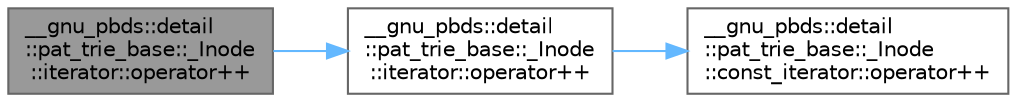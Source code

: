 digraph "__gnu_pbds::detail::pat_trie_base::_Inode::iterator::operator++"
{
 // LATEX_PDF_SIZE
  bgcolor="transparent";
  edge [fontname=Helvetica,fontsize=10,labelfontname=Helvetica,labelfontsize=10];
  node [fontname=Helvetica,fontsize=10,shape=box,height=0.2,width=0.4];
  rankdir="LR";
  Node1 [id="Node000001",label="__gnu_pbds::detail\l::pat_trie_base::_Inode\l::iterator::operator++",height=0.2,width=0.4,color="gray40", fillcolor="grey60", style="filled", fontcolor="black",tooltip=" "];
  Node1 -> Node2 [id="edge5_Node000001_Node000002",color="steelblue1",style="solid",tooltip=" "];
  Node2 [id="Node000002",label="__gnu_pbds::detail\l::pat_trie_base::_Inode\l::iterator::operator++",height=0.2,width=0.4,color="grey40", fillcolor="white", style="filled",URL="$struct____gnu__pbds_1_1detail_1_1pat__trie__base_1_1___inode_1_1iterator.html#a340f568b0efbc14bdf0f4e0f976e46f0",tooltip=" "];
  Node2 -> Node3 [id="edge6_Node000002_Node000003",color="steelblue1",style="solid",tooltip=" "];
  Node3 [id="Node000003",label="__gnu_pbds::detail\l::pat_trie_base::_Inode\l::const_iterator::operator++",height=0.2,width=0.4,color="grey40", fillcolor="white", style="filled",URL="$struct____gnu__pbds_1_1detail_1_1pat__trie__base_1_1___inode_1_1const__iterator.html#a489e9b5056dbeba43dbe0e8e8e845dae",tooltip=" "];
}
